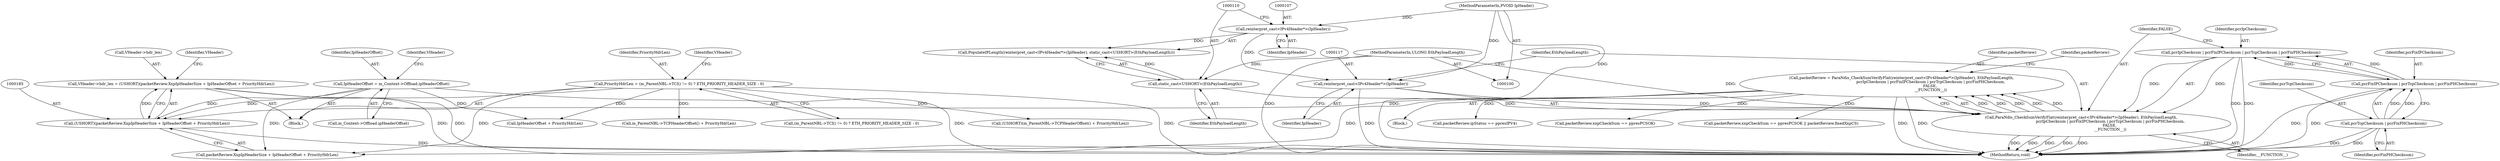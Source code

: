 digraph "0_kvm-guest-drivers-windows_723416fa4210b7464b28eab89cc76252e6193ac1_2@integer" {
"1000180" [label="(Call,VHeader->hdr_len = (USHORT)(packetReview.XxpIpHeaderSize + IpHeaderOffset + PriorityHdrLen))"];
"1000184" [label="(Call,(USHORT)(packetReview.XxpIpHeaderSize + IpHeaderOffset + PriorityHdrLen))"];
"1000113" [label="(Call,packetReview = ParaNdis_CheckSumVerifyFlat(reinterpret_cast<IPv4Header*>(IpHeader), EthPayloadLength,\n                                                pcrIpChecksum | pcrFixIPChecksum | pcrTcpChecksum | pcrFixPHChecksum,\n                                               FALSE,\n                                                __FUNCTION__))"];
"1000115" [label="(Call,ParaNdis_CheckSumVerifyFlat(reinterpret_cast<IPv4Header*>(IpHeader), EthPayloadLength,\n                                                pcrIpChecksum | pcrFixIPChecksum | pcrTcpChecksum | pcrFixPHChecksum,\n                                               FALSE,\n                                                __FUNCTION__))"];
"1000116" [label="(Call,reinterpret_cast<IPv4Header*>(IpHeader))"];
"1000106" [label="(Call,reinterpret_cast<IPv4Header*>(IpHeader))"];
"1000102" [label="(MethodParameterIn,PVOID IpHeader)"];
"1000109" [label="(Call,static_cast<USHORT>(EthPayloadLength))"];
"1000103" [label="(MethodParameterIn,ULONG EthPayloadLength)"];
"1000120" [label="(Call,pcrIpChecksum | pcrFixIPChecksum | pcrTcpChecksum | pcrFixPHChecksum)"];
"1000122" [label="(Call,pcrFixIPChecksum | pcrTcpChecksum | pcrFixPHChecksum)"];
"1000124" [label="(Call,pcrTcpChecksum | pcrFixPHChecksum)"];
"1000141" [label="(Call,IpHeaderOffset = m_Context->Offload.ipHeaderOffset)"];
"1000155" [label="(Call,PriorityHdrLen = (m_ParentNBL->TCI() != 0) ? ETH_PRIORITY_HEADER_SIZE : 0)"];
"1000128" [label="(Identifier,__FUNCTION__)"];
"1000103" [label="(MethodParameterIn,ULONG EthPayloadLength)"];
"1000109" [label="(Call,static_cast<USHORT>(EthPayloadLength))"];
"1000181" [label="(Call,VHeader->hdr_len)"];
"1000139" [label="(Block,)"];
"1000126" [label="(Identifier,pcrFixPHChecksum)"];
"1000115" [label="(Call,ParaNdis_CheckSumVerifyFlat(reinterpret_cast<IPv4Header*>(IpHeader), EthPayloadLength,\n                                                pcrIpChecksum | pcrFixIPChecksum | pcrTcpChecksum | pcrFixPHChecksum,\n                                               FALSE,\n                                                __FUNCTION__))"];
"1000127" [label="(Identifier,FALSE)"];
"1000186" [label="(Call,packetReview.XxpIpHeaderSize + IpHeaderOffset + PriorityHdrLen)"];
"1000116" [label="(Call,reinterpret_cast<IPv4Header*>(IpHeader))"];
"1000114" [label="(Identifier,packetReview)"];
"1000113" [label="(Call,packetReview = ParaNdis_CheckSumVerifyFlat(reinterpret_cast<IPv4Header*>(IpHeader), EthPayloadLength,\n                                                pcrIpChecksum | pcrFixIPChecksum | pcrTcpChecksum | pcrFixPHChecksum,\n                                               FALSE,\n                                                __FUNCTION__))"];
"1000155" [label="(Call,PriorityHdrLen = (m_ParentNBL->TCI() != 0) ? ETH_PRIORITY_HEADER_SIZE : 0)"];
"1000104" [label="(Block,)"];
"1000118" [label="(Identifier,IpHeader)"];
"1000111" [label="(Identifier,EthPayloadLength)"];
"1000156" [label="(Identifier,PriorityHdrLen)"];
"1000121" [label="(Identifier,pcrIpChecksum)"];
"1000173" [label="(Call,packetReview.ipStatus == ppresIPV4)"];
"1000119" [label="(Identifier,EthPayloadLength)"];
"1000123" [label="(Identifier,pcrFixIPChecksum)"];
"1000122" [label="(Call,pcrFixIPChecksum | pcrTcpChecksum | pcrFixPHChecksum)"];
"1000206" [label="(Call,m_ParentNBL->TCPHeaderOffset() + PriorityHdrLen)"];
"1000141" [label="(Call,IpHeaderOffset = m_Context->Offload.ipHeaderOffset)"];
"1000120" [label="(Call,pcrIpChecksum | pcrFixIPChecksum | pcrTcpChecksum | pcrFixPHChecksum)"];
"1000157" [label="(Call,(m_ParentNBL->TCI() != 0) ? ETH_PRIORITY_HEADER_SIZE : 0)"];
"1000131" [label="(Call,packetReview.xxpCheckSum == ppresPCSOK)"];
"1000190" [label="(Call,IpHeaderOffset + PriorityHdrLen)"];
"1000130" [label="(Call,packetReview.xxpCheckSum == ppresPCSOK || packetReview.fixedXxpCS)"];
"1000105" [label="(Call,PopulateIPLength(reinterpret_cast<IPv4Header*>(IpHeader), static_cast<USHORT>(EthPayloadLength)))"];
"1000214" [label="(MethodReturn,void)"];
"1000195" [label="(Identifier,VHeader)"];
"1000142" [label="(Identifier,IpHeaderOffset)"];
"1000102" [label="(MethodParameterIn,PVOID IpHeader)"];
"1000143" [label="(Call,m_Context->Offload.ipHeaderOffset)"];
"1000180" [label="(Call,VHeader->hdr_len = (USHORT)(packetReview.XxpIpHeaderSize + IpHeaderOffset + PriorityHdrLen))"];
"1000106" [label="(Call,reinterpret_cast<IPv4Header*>(IpHeader))"];
"1000124" [label="(Call,pcrTcpChecksum | pcrFixPHChecksum)"];
"1000125" [label="(Identifier,pcrTcpChecksum)"];
"1000165" [label="(Identifier,VHeader)"];
"1000133" [label="(Identifier,packetReview)"];
"1000108" [label="(Identifier,IpHeader)"];
"1000150" [label="(Identifier,VHeader)"];
"1000204" [label="(Call,(USHORT)(m_ParentNBL->TCPHeaderOffset() + PriorityHdrLen))"];
"1000184" [label="(Call,(USHORT)(packetReview.XxpIpHeaderSize + IpHeaderOffset + PriorityHdrLen))"];
"1000180" -> "1000139"  [label="AST: "];
"1000180" -> "1000184"  [label="CFG: "];
"1000181" -> "1000180"  [label="AST: "];
"1000184" -> "1000180"  [label="AST: "];
"1000195" -> "1000180"  [label="CFG: "];
"1000180" -> "1000214"  [label="DDG: "];
"1000180" -> "1000214"  [label="DDG: "];
"1000184" -> "1000180"  [label="DDG: "];
"1000184" -> "1000186"  [label="CFG: "];
"1000185" -> "1000184"  [label="AST: "];
"1000186" -> "1000184"  [label="AST: "];
"1000184" -> "1000214"  [label="DDG: "];
"1000113" -> "1000184"  [label="DDG: "];
"1000141" -> "1000184"  [label="DDG: "];
"1000155" -> "1000184"  [label="DDG: "];
"1000113" -> "1000104"  [label="AST: "];
"1000113" -> "1000115"  [label="CFG: "];
"1000114" -> "1000113"  [label="AST: "];
"1000115" -> "1000113"  [label="AST: "];
"1000133" -> "1000113"  [label="CFG: "];
"1000113" -> "1000214"  [label="DDG: "];
"1000113" -> "1000214"  [label="DDG: "];
"1000115" -> "1000113"  [label="DDG: "];
"1000115" -> "1000113"  [label="DDG: "];
"1000115" -> "1000113"  [label="DDG: "];
"1000115" -> "1000113"  [label="DDG: "];
"1000115" -> "1000113"  [label="DDG: "];
"1000113" -> "1000131"  [label="DDG: "];
"1000113" -> "1000130"  [label="DDG: "];
"1000113" -> "1000173"  [label="DDG: "];
"1000113" -> "1000186"  [label="DDG: "];
"1000115" -> "1000128"  [label="CFG: "];
"1000116" -> "1000115"  [label="AST: "];
"1000119" -> "1000115"  [label="AST: "];
"1000120" -> "1000115"  [label="AST: "];
"1000127" -> "1000115"  [label="AST: "];
"1000128" -> "1000115"  [label="AST: "];
"1000115" -> "1000214"  [label="DDG: "];
"1000115" -> "1000214"  [label="DDG: "];
"1000115" -> "1000214"  [label="DDG: "];
"1000115" -> "1000214"  [label="DDG: "];
"1000115" -> "1000214"  [label="DDG: "];
"1000116" -> "1000115"  [label="DDG: "];
"1000109" -> "1000115"  [label="DDG: "];
"1000103" -> "1000115"  [label="DDG: "];
"1000120" -> "1000115"  [label="DDG: "];
"1000120" -> "1000115"  [label="DDG: "];
"1000116" -> "1000118"  [label="CFG: "];
"1000117" -> "1000116"  [label="AST: "];
"1000118" -> "1000116"  [label="AST: "];
"1000119" -> "1000116"  [label="CFG: "];
"1000116" -> "1000214"  [label="DDG: "];
"1000106" -> "1000116"  [label="DDG: "];
"1000102" -> "1000116"  [label="DDG: "];
"1000106" -> "1000105"  [label="AST: "];
"1000106" -> "1000108"  [label="CFG: "];
"1000107" -> "1000106"  [label="AST: "];
"1000108" -> "1000106"  [label="AST: "];
"1000110" -> "1000106"  [label="CFG: "];
"1000106" -> "1000105"  [label="DDG: "];
"1000102" -> "1000106"  [label="DDG: "];
"1000102" -> "1000100"  [label="AST: "];
"1000102" -> "1000214"  [label="DDG: "];
"1000109" -> "1000105"  [label="AST: "];
"1000109" -> "1000111"  [label="CFG: "];
"1000110" -> "1000109"  [label="AST: "];
"1000111" -> "1000109"  [label="AST: "];
"1000105" -> "1000109"  [label="CFG: "];
"1000109" -> "1000105"  [label="DDG: "];
"1000103" -> "1000109"  [label="DDG: "];
"1000103" -> "1000100"  [label="AST: "];
"1000103" -> "1000214"  [label="DDG: "];
"1000120" -> "1000122"  [label="CFG: "];
"1000121" -> "1000120"  [label="AST: "];
"1000122" -> "1000120"  [label="AST: "];
"1000127" -> "1000120"  [label="CFG: "];
"1000120" -> "1000214"  [label="DDG: "];
"1000120" -> "1000214"  [label="DDG: "];
"1000122" -> "1000120"  [label="DDG: "];
"1000122" -> "1000120"  [label="DDG: "];
"1000122" -> "1000124"  [label="CFG: "];
"1000123" -> "1000122"  [label="AST: "];
"1000124" -> "1000122"  [label="AST: "];
"1000122" -> "1000214"  [label="DDG: "];
"1000122" -> "1000214"  [label="DDG: "];
"1000124" -> "1000122"  [label="DDG: "];
"1000124" -> "1000122"  [label="DDG: "];
"1000124" -> "1000126"  [label="CFG: "];
"1000125" -> "1000124"  [label="AST: "];
"1000126" -> "1000124"  [label="AST: "];
"1000124" -> "1000214"  [label="DDG: "];
"1000124" -> "1000214"  [label="DDG: "];
"1000141" -> "1000139"  [label="AST: "];
"1000141" -> "1000143"  [label="CFG: "];
"1000142" -> "1000141"  [label="AST: "];
"1000143" -> "1000141"  [label="AST: "];
"1000150" -> "1000141"  [label="CFG: "];
"1000141" -> "1000214"  [label="DDG: "];
"1000141" -> "1000186"  [label="DDG: "];
"1000141" -> "1000190"  [label="DDG: "];
"1000155" -> "1000139"  [label="AST: "];
"1000155" -> "1000157"  [label="CFG: "];
"1000156" -> "1000155"  [label="AST: "];
"1000157" -> "1000155"  [label="AST: "];
"1000165" -> "1000155"  [label="CFG: "];
"1000155" -> "1000214"  [label="DDG: "];
"1000155" -> "1000186"  [label="DDG: "];
"1000155" -> "1000190"  [label="DDG: "];
"1000155" -> "1000204"  [label="DDG: "];
"1000155" -> "1000206"  [label="DDG: "];
}
